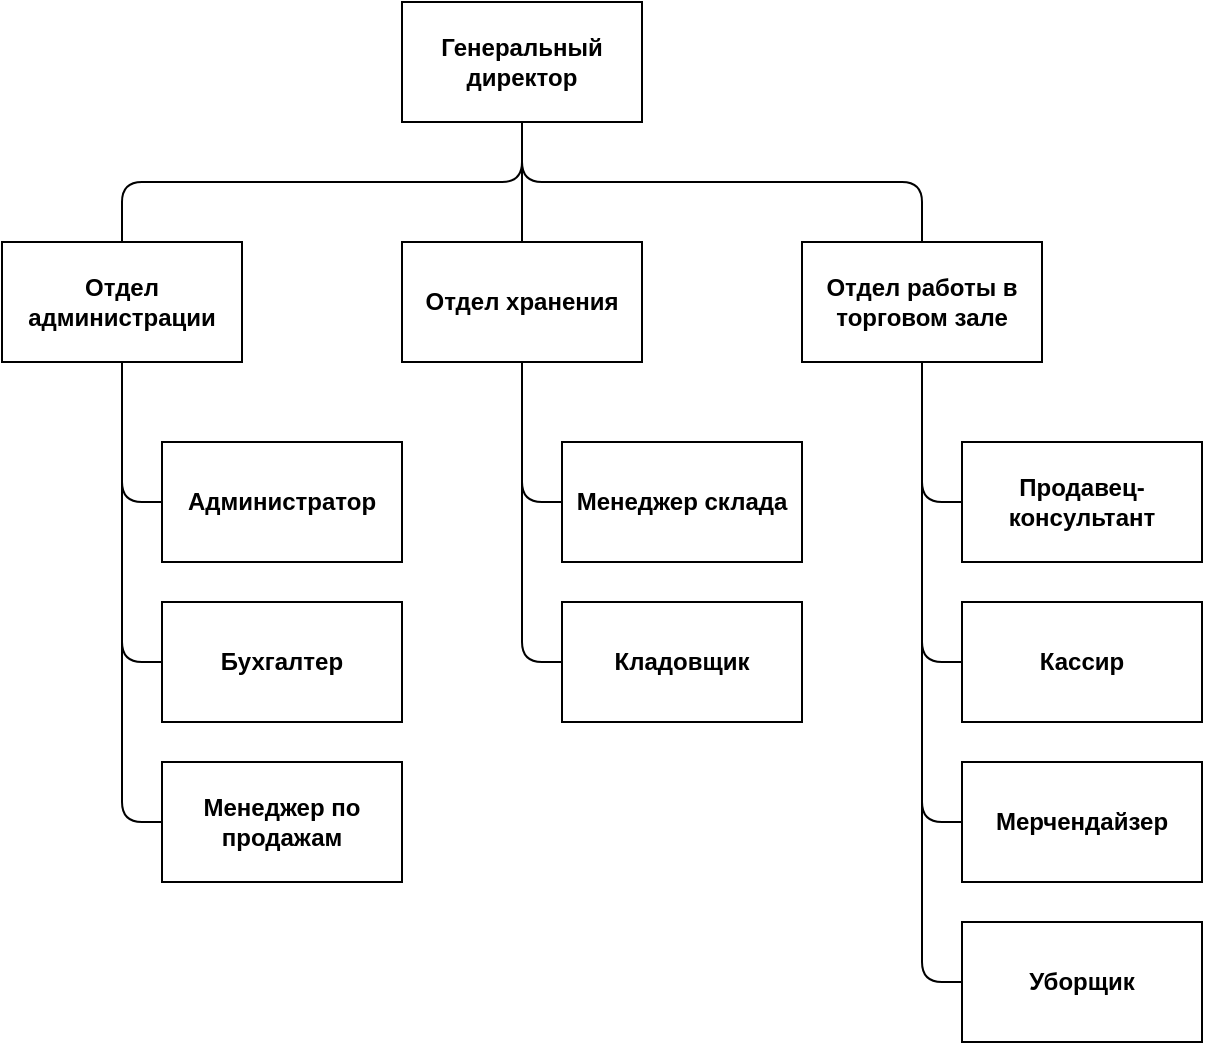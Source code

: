 <mxfile version="26.0.14">
  <diagram id="prtHgNgQTEPvFCAcTncT" name="Page-1">
    <mxGraphModel dx="1506" dy="995" grid="1" gridSize="10" guides="1" tooltips="1" connect="1" arrows="1" fold="1" page="1" pageScale="1" pageWidth="827" pageHeight="1169" math="0" shadow="0">
      <root>
        <mxCell id="0" />
        <mxCell id="1" parent="0" />
        <mxCell id="YW9nds_jxnBKE9A0uvM--13" style="edgeStyle=orthogonalEdgeStyle;rounded=1;orthogonalLoop=1;jettySize=auto;html=1;exitX=0.5;exitY=1;exitDx=0;exitDy=0;entryX=0.5;entryY=0;entryDx=0;entryDy=0;endArrow=none;startFill=0;curved=0;" edge="1" parent="1" source="YW9nds_jxnBKE9A0uvM--9" target="YW9nds_jxnBKE9A0uvM--11">
          <mxGeometry relative="1" as="geometry" />
        </mxCell>
        <mxCell id="YW9nds_jxnBKE9A0uvM--14" style="edgeStyle=orthogonalEdgeStyle;rounded=1;orthogonalLoop=1;jettySize=auto;html=1;exitX=0.5;exitY=1;exitDx=0;exitDy=0;entryX=0.5;entryY=0;entryDx=0;entryDy=0;endArrow=none;startFill=0;curved=0;" edge="1" parent="1" source="YW9nds_jxnBKE9A0uvM--9" target="YW9nds_jxnBKE9A0uvM--12">
          <mxGeometry relative="1" as="geometry" />
        </mxCell>
        <mxCell id="YW9nds_jxnBKE9A0uvM--15" style="edgeStyle=orthogonalEdgeStyle;rounded=1;orthogonalLoop=1;jettySize=auto;html=1;exitX=0.5;exitY=1;exitDx=0;exitDy=0;entryX=0.5;entryY=0;entryDx=0;entryDy=0;endArrow=none;startFill=0;curved=0;" edge="1" parent="1" source="YW9nds_jxnBKE9A0uvM--9" target="YW9nds_jxnBKE9A0uvM--10">
          <mxGeometry relative="1" as="geometry" />
        </mxCell>
        <mxCell id="YW9nds_jxnBKE9A0uvM--9" value="&lt;b&gt;Генеральный директор&lt;/b&gt;" style="rounded=0;whiteSpace=wrap;html=1;" vertex="1" parent="1">
          <mxGeometry x="320" y="120" width="120" height="60" as="geometry" />
        </mxCell>
        <mxCell id="YW9nds_jxnBKE9A0uvM--30" style="edgeStyle=orthogonalEdgeStyle;rounded=1;orthogonalLoop=1;jettySize=auto;html=1;exitX=0.5;exitY=1;exitDx=0;exitDy=0;entryX=0;entryY=0.5;entryDx=0;entryDy=0;curved=0;endArrow=none;startFill=0;" edge="1" parent="1" source="YW9nds_jxnBKE9A0uvM--10" target="YW9nds_jxnBKE9A0uvM--28">
          <mxGeometry relative="1" as="geometry" />
        </mxCell>
        <mxCell id="YW9nds_jxnBKE9A0uvM--31" style="edgeStyle=orthogonalEdgeStyle;rounded=1;orthogonalLoop=1;jettySize=auto;html=1;exitX=0.5;exitY=1;exitDx=0;exitDy=0;entryX=0;entryY=0.5;entryDx=0;entryDy=0;endArrow=none;startFill=0;curved=0;" edge="1" parent="1" source="YW9nds_jxnBKE9A0uvM--10" target="YW9nds_jxnBKE9A0uvM--27">
          <mxGeometry relative="1" as="geometry" />
        </mxCell>
        <mxCell id="YW9nds_jxnBKE9A0uvM--32" style="edgeStyle=orthogonalEdgeStyle;rounded=1;orthogonalLoop=1;jettySize=auto;html=1;exitX=0.5;exitY=1;exitDx=0;exitDy=0;entryX=0;entryY=0.5;entryDx=0;entryDy=0;endArrow=none;startFill=0;curved=0;" edge="1" parent="1" source="YW9nds_jxnBKE9A0uvM--10" target="YW9nds_jxnBKE9A0uvM--21">
          <mxGeometry relative="1" as="geometry" />
        </mxCell>
        <mxCell id="YW9nds_jxnBKE9A0uvM--33" style="edgeStyle=orthogonalEdgeStyle;rounded=1;orthogonalLoop=1;jettySize=auto;html=1;exitX=0.5;exitY=1;exitDx=0;exitDy=0;entryX=0;entryY=0.5;entryDx=0;entryDy=0;endArrow=none;startFill=0;curved=0;" edge="1" parent="1" source="YW9nds_jxnBKE9A0uvM--10" target="YW9nds_jxnBKE9A0uvM--29">
          <mxGeometry relative="1" as="geometry" />
        </mxCell>
        <mxCell id="YW9nds_jxnBKE9A0uvM--10" value="&lt;b&gt;Отдел работы в торговом зале&lt;/b&gt;" style="rounded=0;whiteSpace=wrap;html=1;" vertex="1" parent="1">
          <mxGeometry x="520" y="240" width="120" height="60" as="geometry" />
        </mxCell>
        <mxCell id="YW9nds_jxnBKE9A0uvM--22" style="edgeStyle=orthogonalEdgeStyle;rounded=1;orthogonalLoop=1;jettySize=auto;html=1;exitX=0.5;exitY=1;exitDx=0;exitDy=0;entryX=0;entryY=0.5;entryDx=0;entryDy=0;endArrow=none;startFill=0;curved=0;strokeColor=default;" edge="1" parent="1" source="YW9nds_jxnBKE9A0uvM--11" target="YW9nds_jxnBKE9A0uvM--16">
          <mxGeometry relative="1" as="geometry" />
        </mxCell>
        <mxCell id="YW9nds_jxnBKE9A0uvM--23" style="edgeStyle=orthogonalEdgeStyle;rounded=1;orthogonalLoop=1;jettySize=auto;html=1;exitX=0.5;exitY=1;exitDx=0;exitDy=0;entryX=0;entryY=0.5;entryDx=0;entryDy=0;curved=0;endArrow=none;startFill=0;" edge="1" parent="1" source="YW9nds_jxnBKE9A0uvM--11" target="YW9nds_jxnBKE9A0uvM--17">
          <mxGeometry relative="1" as="geometry" />
        </mxCell>
        <mxCell id="YW9nds_jxnBKE9A0uvM--24" style="edgeStyle=orthogonalEdgeStyle;rounded=1;orthogonalLoop=1;jettySize=auto;html=1;exitX=0.5;exitY=1;exitDx=0;exitDy=0;entryX=0;entryY=0.5;entryDx=0;entryDy=0;curved=0;endArrow=none;startFill=0;" edge="1" parent="1" source="YW9nds_jxnBKE9A0uvM--11" target="YW9nds_jxnBKE9A0uvM--18">
          <mxGeometry relative="1" as="geometry" />
        </mxCell>
        <mxCell id="YW9nds_jxnBKE9A0uvM--11" value="&lt;b&gt;Отдел администрации&lt;/b&gt;" style="rounded=0;whiteSpace=wrap;html=1;" vertex="1" parent="1">
          <mxGeometry x="120" y="240" width="120" height="60" as="geometry" />
        </mxCell>
        <mxCell id="YW9nds_jxnBKE9A0uvM--25" style="edgeStyle=orthogonalEdgeStyle;rounded=1;orthogonalLoop=1;jettySize=auto;html=1;exitX=0.5;exitY=1;exitDx=0;exitDy=0;entryX=0;entryY=0.5;entryDx=0;entryDy=0;endArrow=none;startFill=0;curved=0;" edge="1" parent="1" source="YW9nds_jxnBKE9A0uvM--12" target="YW9nds_jxnBKE9A0uvM--19">
          <mxGeometry relative="1" as="geometry" />
        </mxCell>
        <mxCell id="YW9nds_jxnBKE9A0uvM--26" style="edgeStyle=orthogonalEdgeStyle;rounded=1;orthogonalLoop=1;jettySize=auto;html=1;exitX=0.5;exitY=1;exitDx=0;exitDy=0;entryX=0;entryY=0.5;entryDx=0;entryDy=0;curved=0;endArrow=none;startFill=0;" edge="1" parent="1" source="YW9nds_jxnBKE9A0uvM--12" target="YW9nds_jxnBKE9A0uvM--20">
          <mxGeometry relative="1" as="geometry" />
        </mxCell>
        <mxCell id="YW9nds_jxnBKE9A0uvM--12" value="&lt;b&gt;Отдел хранения&lt;/b&gt;" style="rounded=0;whiteSpace=wrap;html=1;" vertex="1" parent="1">
          <mxGeometry x="320" y="240" width="120" height="60" as="geometry" />
        </mxCell>
        <mxCell id="YW9nds_jxnBKE9A0uvM--16" value="&lt;b&gt;Администратор&lt;/b&gt;" style="rounded=0;whiteSpace=wrap;html=1;" vertex="1" parent="1">
          <mxGeometry x="200" y="340" width="120" height="60" as="geometry" />
        </mxCell>
        <mxCell id="YW9nds_jxnBKE9A0uvM--17" value="&lt;b&gt;Бухгалтер&lt;/b&gt;" style="rounded=0;whiteSpace=wrap;html=1;" vertex="1" parent="1">
          <mxGeometry x="200" y="420" width="120" height="60" as="geometry" />
        </mxCell>
        <mxCell id="YW9nds_jxnBKE9A0uvM--18" value="&lt;b&gt;Менеджер по продажам&lt;br&gt;&lt;/b&gt;" style="rounded=0;whiteSpace=wrap;html=1;" vertex="1" parent="1">
          <mxGeometry x="200" y="500" width="120" height="60" as="geometry" />
        </mxCell>
        <mxCell id="YW9nds_jxnBKE9A0uvM--19" value="&lt;b&gt;Менеджер склада&lt;/b&gt;" style="rounded=0;whiteSpace=wrap;html=1;" vertex="1" parent="1">
          <mxGeometry x="400" y="340" width="120" height="60" as="geometry" />
        </mxCell>
        <mxCell id="YW9nds_jxnBKE9A0uvM--20" value="&lt;b&gt;Кладовщик&lt;/b&gt;" style="rounded=0;whiteSpace=wrap;html=1;" vertex="1" parent="1">
          <mxGeometry x="400" y="420" width="120" height="60" as="geometry" />
        </mxCell>
        <mxCell id="YW9nds_jxnBKE9A0uvM--21" value="&lt;b&gt;Мерчендайзер&lt;/b&gt;" style="rounded=0;whiteSpace=wrap;html=1;" vertex="1" parent="1">
          <mxGeometry x="600" y="500" width="120" height="60" as="geometry" />
        </mxCell>
        <mxCell id="YW9nds_jxnBKE9A0uvM--27" value="&lt;b&gt;Кассир&lt;/b&gt;" style="rounded=0;whiteSpace=wrap;html=1;" vertex="1" parent="1">
          <mxGeometry x="600" y="420" width="120" height="60" as="geometry" />
        </mxCell>
        <mxCell id="YW9nds_jxnBKE9A0uvM--28" value="&lt;b&gt;Продавец-консультант&lt;/b&gt;" style="rounded=0;whiteSpace=wrap;html=1;" vertex="1" parent="1">
          <mxGeometry x="600" y="340" width="120" height="60" as="geometry" />
        </mxCell>
        <mxCell id="YW9nds_jxnBKE9A0uvM--29" value="Уборщик" style="rounded=0;whiteSpace=wrap;html=1;fontStyle=1" vertex="1" parent="1">
          <mxGeometry x="600" y="580" width="120" height="60" as="geometry" />
        </mxCell>
      </root>
    </mxGraphModel>
  </diagram>
</mxfile>
